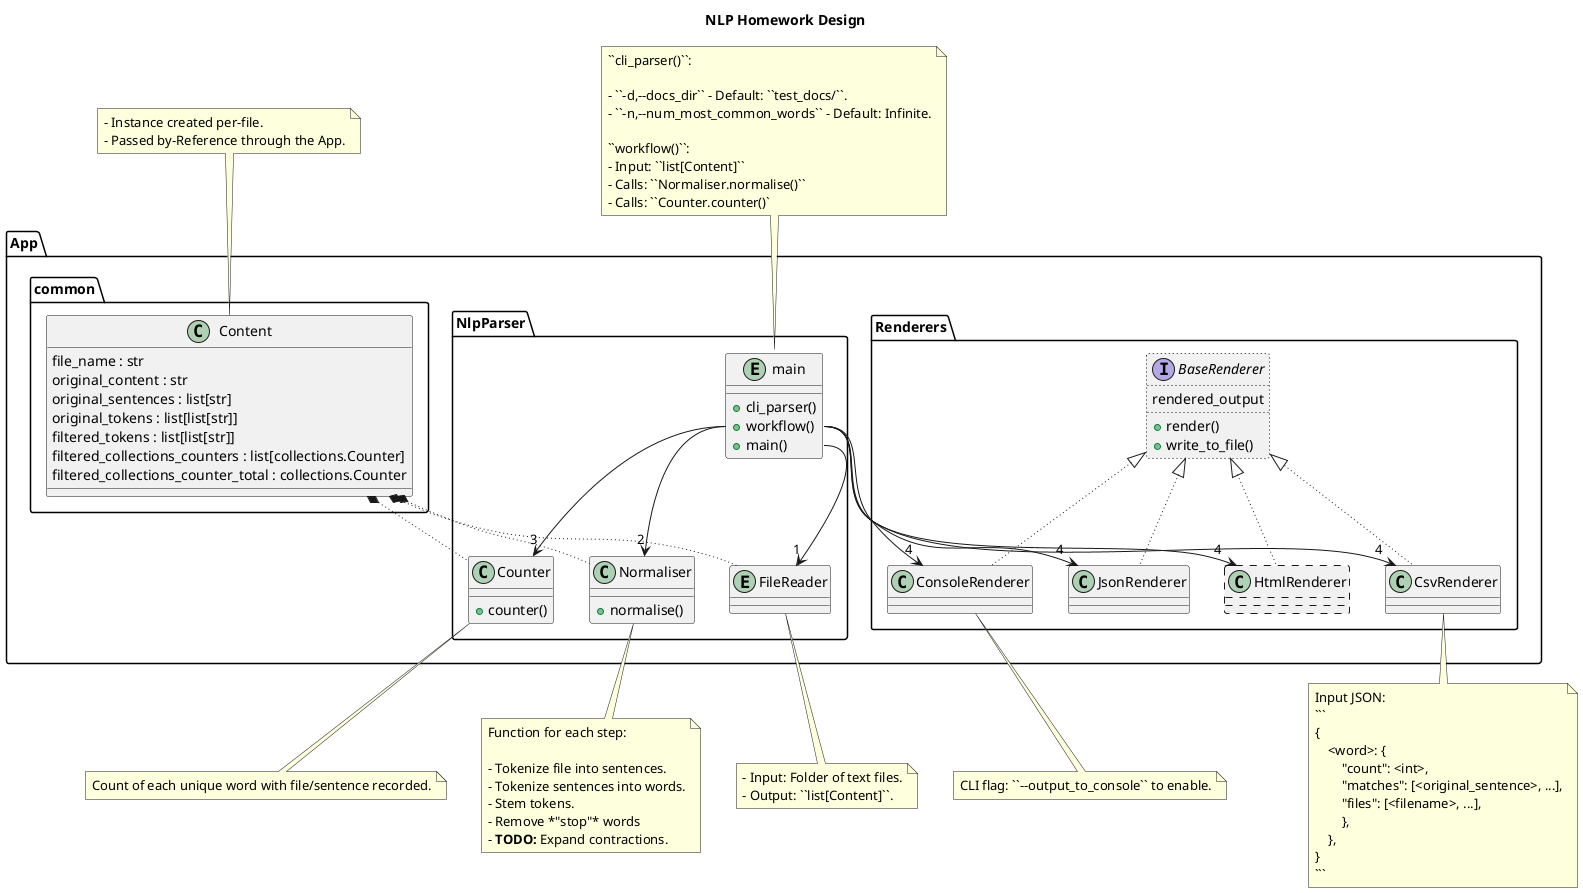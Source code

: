 @startuml design
title NLP Homework Design

!pragma useNewPackage
set separator .


package App {
        package common {
                class Content {
                        file_name : str
                        original_content : str
                        original_sentences : list[str]
                        original_tokens : list[list[str]]
                        filtered_tokens : list[list[str]]
                        filtered_collections_counters : list[collections.Counter]
                        filtered_collections_counter_total : collections.Counter
                }
        }
        package NlpParser {
                entity main {
                        +cli_parser()
                        +workflow()
                        +main()
                }
                entity FileReader
                class Normaliser {
                        +normalise()
                }
                class Counter {
                        +counter()
                }
        }
        package Renderers {
                interface BaseRenderer #line.dotted {
                        rendered_output
                        +render()
                        +write_to_file()
                }
                class ConsoleRenderer
                class CsvRenderer
                class JsonRenderer
                class HtmlRenderer #line.dashed
        }
}

Content *-[dotted]- FileReader
Content *-[dotted]- Normaliser
Content *-[dotted]- Counter
main::main -right->"1" FileReader
main::workflow -->"2" Normaliser
main::workflow -->"3" Counter
main::workflow -->"4" ConsoleRenderer
main::workflow -->"4" CsvRenderer
main::workflow -->"4" HtmlRenderer
main::workflow -->"4" JsonRenderer
BaseRenderer <|-[dotted]- ConsoleRenderer
BaseRenderer <|-[dotted]- CsvRenderer
BaseRenderer <|-[dotted]- HtmlRenderer
BaseRenderer <|-[dotted]- JsonRenderer
FileReader -[hidden]left-> Normaliser
Normaliser -[hidden]left-> Counter


note top of Content
        - Instance created per-file.
        - Passed by-Reference through the App.
end note

note top of main
        ``cli_parser()``:

        - ``-d,--docs_dir`` - Default: ``test_docs/``.
        - ``-n,--num_most_common_words`` - Default: Infinite.

        ``workflow()``:
        - Input: ``list[Content]``
        - Calls: ``Normaliser.normalise()``
        - Calls: ``Counter.counter()`
end note

note bottom of FileReader
        - Input: Folder of text files.
        - Output: ``list[Content]``.
end note

note bottom of Normaliser
        Function for each step:

        - Tokenize file into sentences.
        - Tokenize sentences into words.
        - Stem tokens.
        - Remove *"stop"* words
        - <b>TODO:</b> Expand contractions.
end note

note bottom of Counter
        Count of each unique word with file/sentence recorded.
end note

note bottom of ConsoleRenderer
        CLI flag: ``--output_to_console`` to enable.
end note

note bottom of CsvRenderer
        Input JSON:
        ```
        {
            <word>: {
                "count": <int>,
                "matches": [<original_sentence>, ...],
                "files": [<filename>, ...],
                },
            },
        }
        ```
end note
@enduml
